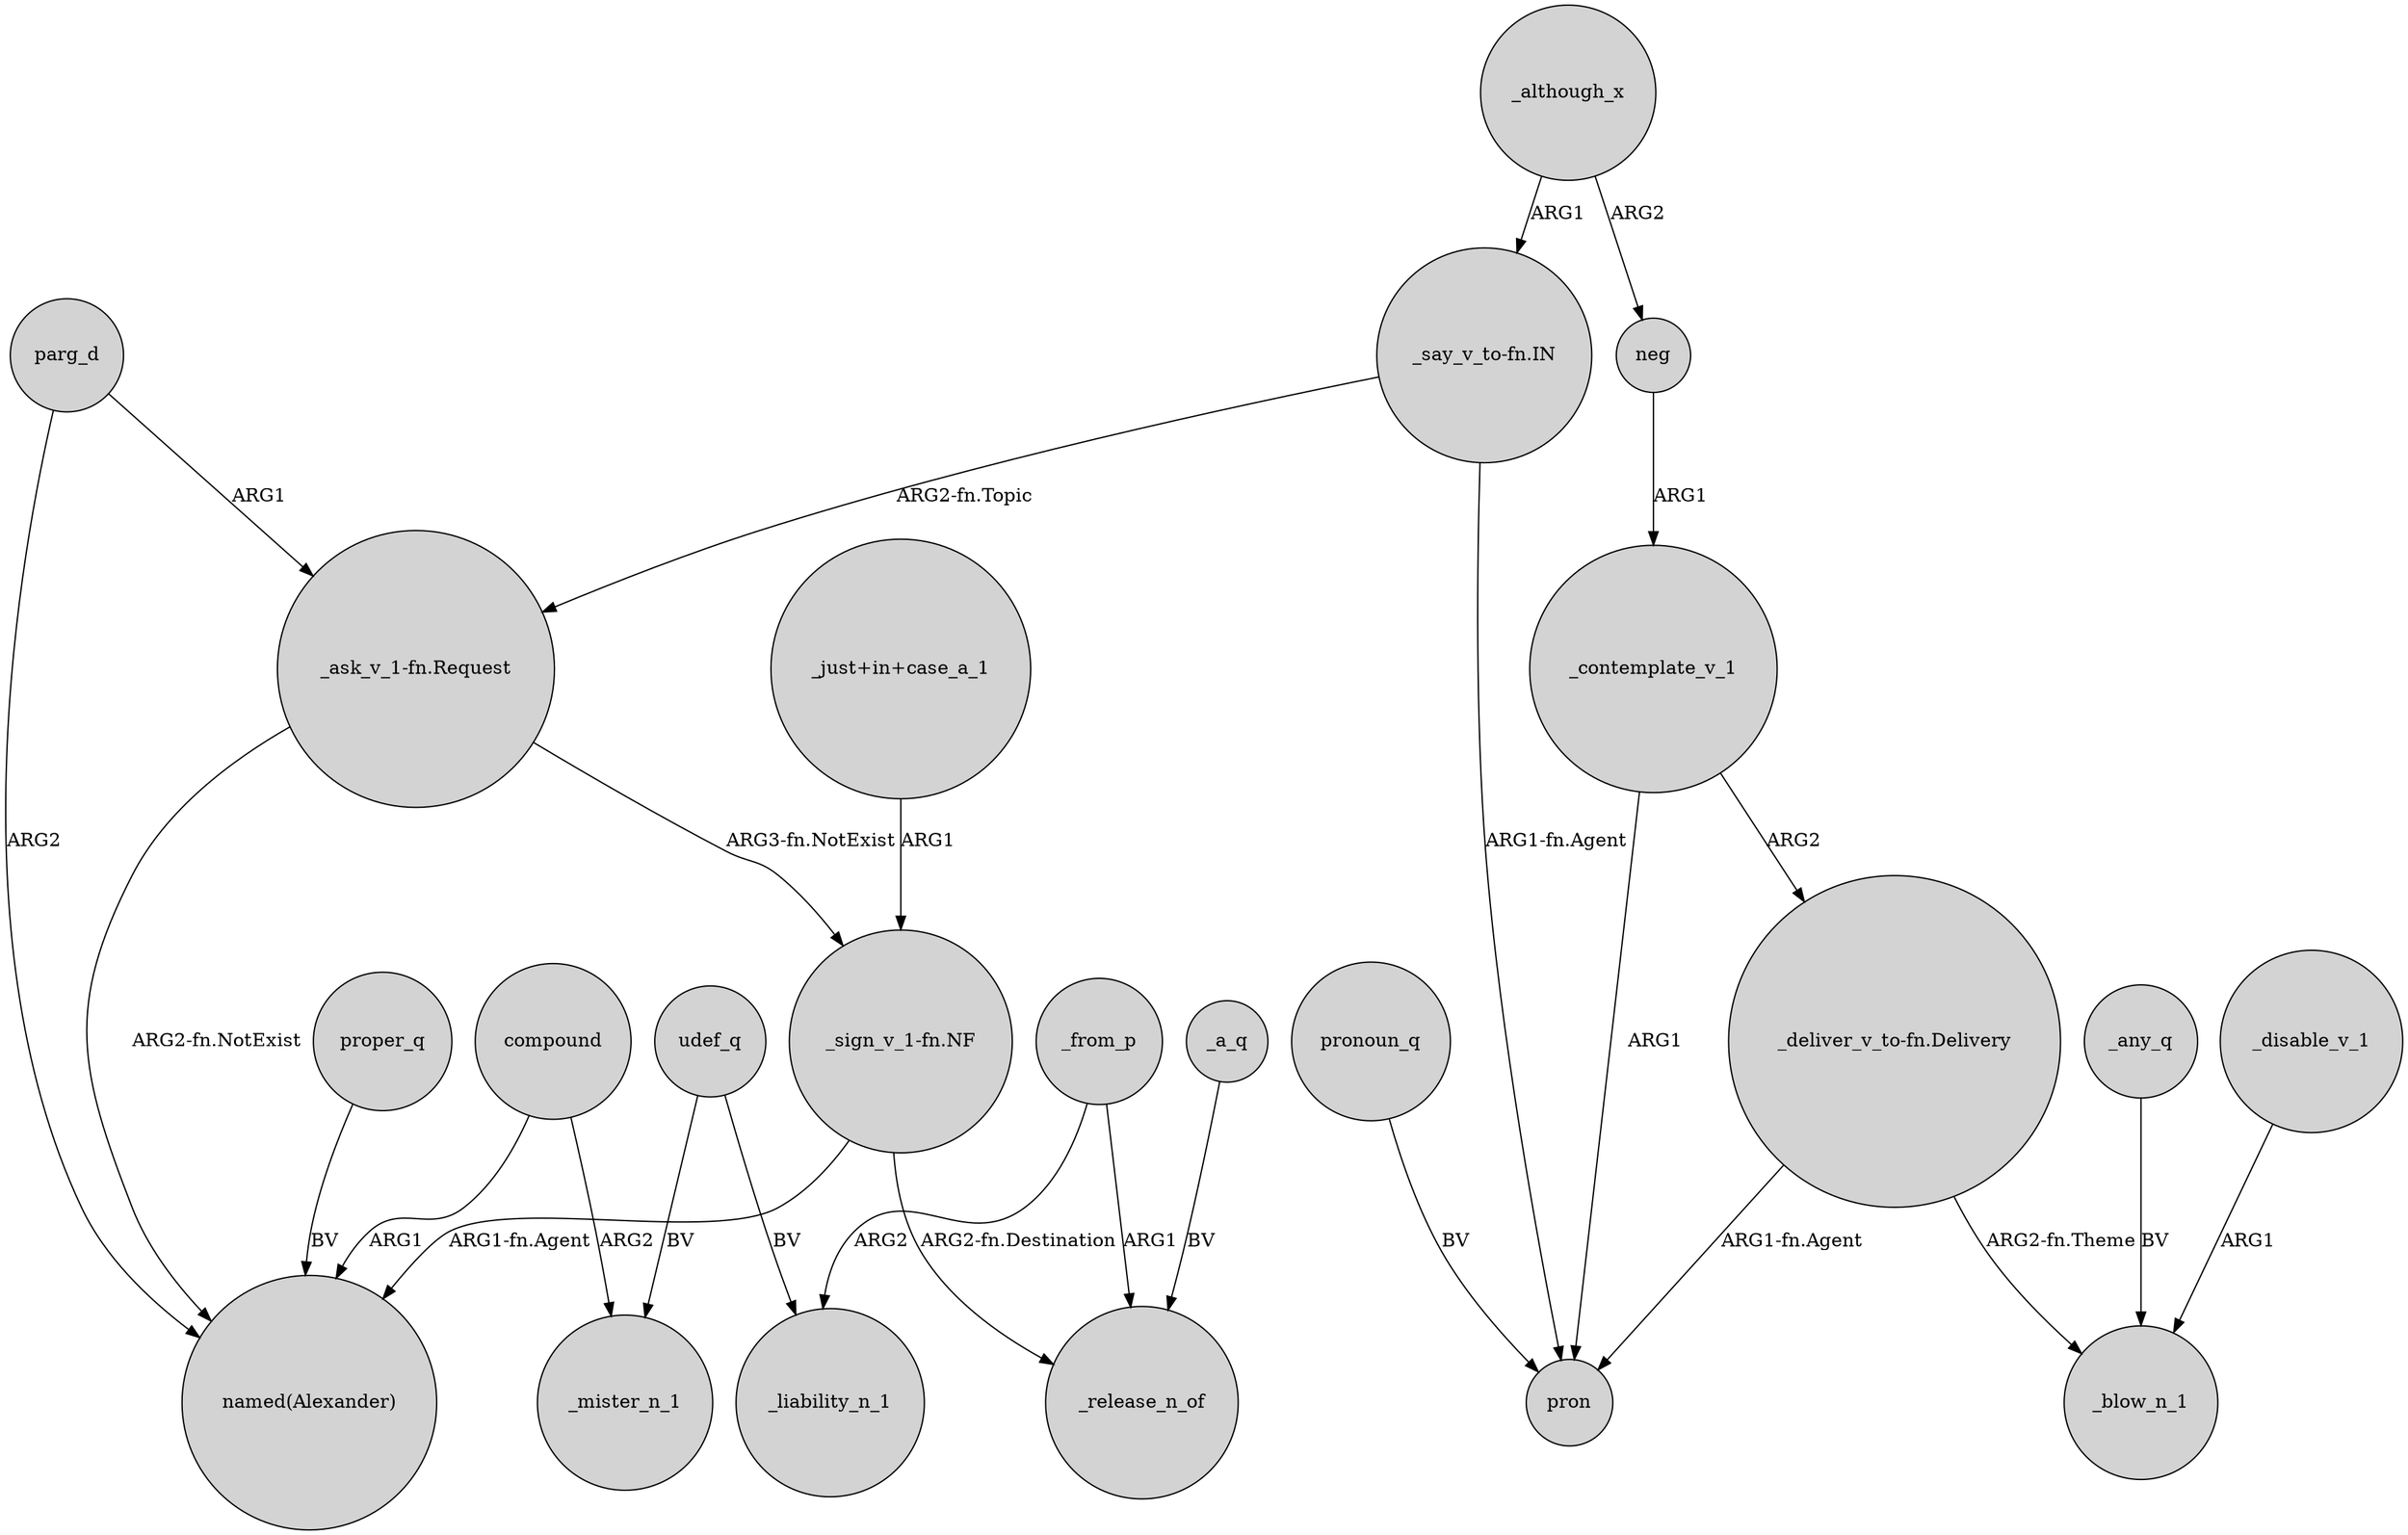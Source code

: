 digraph {
	node [shape=circle style=filled]
	neg -> _contemplate_v_1 [label=ARG1]
	udef_q -> _liability_n_1 [label=BV]
	proper_q -> "named(Alexander)" [label=BV]
	compound -> _mister_n_1 [label=ARG2]
	parg_d -> "_ask_v_1-fn.Request" [label=ARG1]
	udef_q -> _mister_n_1 [label=BV]
	_although_x -> "_say_v_to-fn.IN" [label=ARG1]
	compound -> "named(Alexander)" [label=ARG1]
	"_sign_v_1-fn.NF" -> "named(Alexander)" [label="ARG1-fn.Agent"]
	_from_p -> _liability_n_1 [label=ARG2]
	_contemplate_v_1 -> pron [label=ARG1]
	"_sign_v_1-fn.NF" -> _release_n_of [label="ARG2-fn.Destination"]
	_although_x -> neg [label=ARG2]
	_contemplate_v_1 -> "_deliver_v_to-fn.Delivery" [label=ARG2]
	parg_d -> "named(Alexander)" [label=ARG2]
	pronoun_q -> pron [label=BV]
	"_say_v_to-fn.IN" -> "_ask_v_1-fn.Request" [label="ARG2-fn.Topic"]
	"_deliver_v_to-fn.Delivery" -> pron [label="ARG1-fn.Agent"]
	"_ask_v_1-fn.Request" -> "named(Alexander)" [label="ARG2-fn.NotExist"]
	_from_p -> _release_n_of [label=ARG1]
	_any_q -> _blow_n_1 [label=BV]
	"_ask_v_1-fn.Request" -> "_sign_v_1-fn.NF" [label="ARG3-fn.NotExist"]
	"_deliver_v_to-fn.Delivery" -> _blow_n_1 [label="ARG2-fn.Theme"]
	"_say_v_to-fn.IN" -> pron [label="ARG1-fn.Agent"]
	_a_q -> _release_n_of [label=BV]
	"_just+in+case_a_1" -> "_sign_v_1-fn.NF" [label=ARG1]
	_disable_v_1 -> _blow_n_1 [label=ARG1]
}
